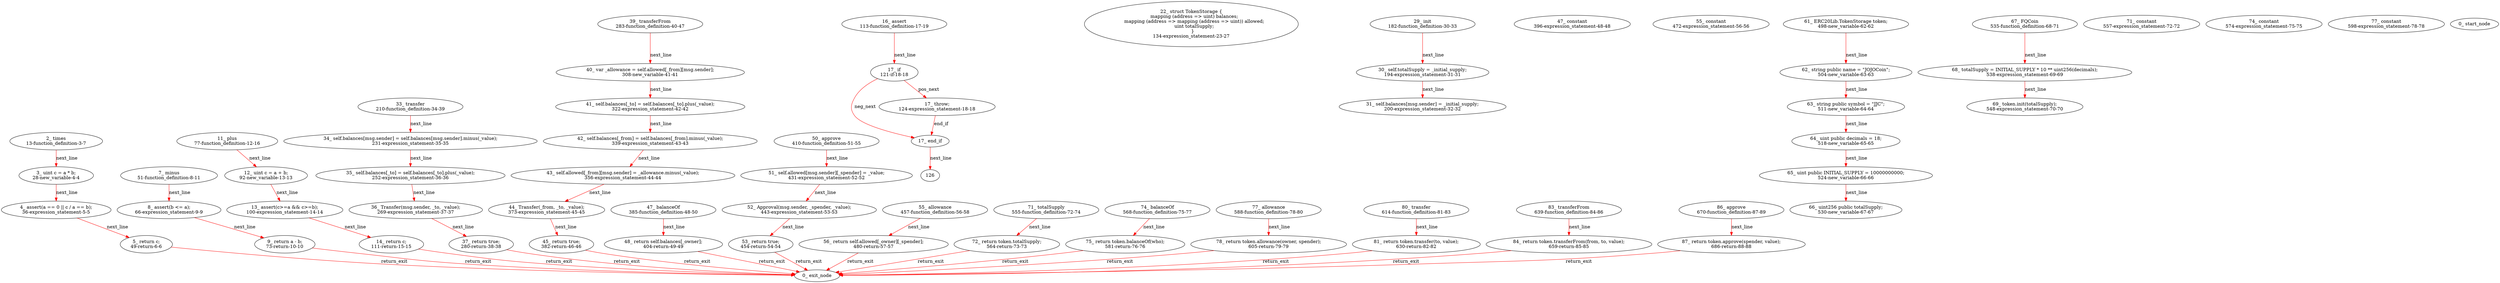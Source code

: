 digraph  {
13 [label="2_ times\n13-function_definition-3-7", type_label=function_definition];
28 [label="3_ uint c = a * b;\n28-new_variable-4-4", type_label=new_variable];
36 [label="4_ assert(a == 0 || c / a == b);\n36-expression_statement-5-5", type_label=expression_statement];
49 [label="5_ return c;\n49-return-6-6", type_label=return];
51 [label="7_ minus\n51-function_definition-8-11", type_label=function_definition];
66 [label="8_ assert(b <= a);\n66-expression_statement-9-9", type_label=expression_statement];
73 [label="9_ return a - b;\n73-return-10-10", type_label=return];
77 [label="11_ plus\n77-function_definition-12-16", type_label=function_definition];
92 [label="12_ uint c = a + b;\n92-new_variable-13-13", type_label=new_variable];
100 [label="13_ assert(c>=a && c>=b);\n100-expression_statement-14-14", type_label=expression_statement];
111 [label="14_ return c;\n111-return-15-15", type_label=return];
113 [label="16_ assert\n113-function_definition-17-19", type_label=function_definition];
121 [label="17_ if\n121-if-18-18", type_label=if];
839 [label="17_ end_if", type_label=end_if];
124 [label="17_ throw;\n124-expression_statement-18-18", type_label=expression_statement];
134 [label="22_ struct TokenStorage {\n    mapping (address => uint) balances;\n    mapping (address => mapping (address => uint)) allowed;\n    uint totalSupply;\n  }\n134-expression_statement-23-27", type_label=expression_statement];
182 [label="29_ init\n182-function_definition-30-33", type_label=function_definition];
194 [label="30_ self.totalSupply = _initial_supply;\n194-expression_statement-31-31", type_label=expression_statement];
200 [label="31_ self.balances[msg.sender] = _initial_supply;\n200-expression_statement-32-32", type_label=expression_statement];
210 [label="33_ transfer\n210-function_definition-34-39", type_label=function_definition];
231 [label="34_ self.balances[msg.sender] = self.balances[msg.sender].minus(_value);\n231-expression_statement-35-35", type_label=expression_statement];
252 [label="35_ self.balances[_to] = self.balances[_to].plus(_value);\n252-expression_statement-36-36", type_label=expression_statement];
269 [label="36_ Transfer(msg.sender, _to, _value);\n269-expression_statement-37-37", type_label=expression_statement];
280 [label="37_ return true;\n280-return-38-38", type_label=return];
283 [label="39_ transferFrom\n283-function_definition-40-47", type_label=function_definition];
308 [label="40_ var _allowance = self.allowed[_from][msg.sender];\n308-new_variable-41-41", type_label=new_variable];
322 [label="41_ self.balances[_to] = self.balances[_to].plus(_value);\n322-expression_statement-42-42", type_label=expression_statement];
339 [label="42_ self.balances[_from] = self.balances[_from].minus(_value);\n339-expression_statement-43-43", type_label=expression_statement];
356 [label="43_ self.allowed[_from][msg.sender] = _allowance.minus(_value);\n356-expression_statement-44-44", type_label=expression_statement];
373 [label="44_ Transfer(_from, _to, _value);\n373-expression_statement-45-45", type_label=expression_statement];
382 [label="45_ return true;\n382-return-46-46", type_label=return];
385 [label="47_ balanceOf\n385-function_definition-48-50", type_label=function_definition];
396 [label="47_ constant\n396-expression_statement-48-48", type_label=expression_statement];
404 [label="48_ return self.balances[_owner];\n404-return-49-49", type_label=return];
410 [label="50_ approve\n410-function_definition-51-55", type_label=function_definition];
431 [label="51_ self.allowed[msg.sender][_spender] = _value;\n431-expression_statement-52-52", type_label=expression_statement];
443 [label="52_ Approval(msg.sender, _spender, _value);\n443-expression_statement-53-53", type_label=expression_statement];
454 [label="53_ return true;\n454-return-54-54", type_label=return];
457 [label="55_ allowance\n457-function_definition-56-58", type_label=function_definition];
472 [label="55_ constant\n472-expression_statement-56-56", type_label=expression_statement];
480 [label="56_ return self.allowed[_owner][_spender];\n480-return-57-57", type_label=return];
498 [label="61_ ERC20Lib.TokenStorage token;\n498-new_variable-62-62", type_label=new_variable];
504 [label="62_ string public name = \"JOJOCoin\";\n504-new_variable-63-63", type_label=new_variable];
511 [label="63_ string public symbol = \"JJC\";\n511-new_variable-64-64", type_label=new_variable];
518 [label="64_ uint public decimals = 18;\n518-new_variable-65-65", type_label=new_variable];
524 [label="65_ uint public INITIAL_SUPPLY = 10000000000;\n524-new_variable-66-66", type_label=new_variable];
530 [label="66_ uint256 public totalSupply;\n530-new_variable-67-67", type_label=new_variable];
535 [label="67_ FQCoin\n535-function_definition-68-71", type_label=function_definition];
538 [label="68_ totalSupply = INITIAL_SUPPLY * 10 ** uint256(decimals);\n538-expression_statement-69-69", type_label=expression_statement];
548 [label="69_ token.init(totalSupply);\n548-expression_statement-70-70", type_label=expression_statement];
555 [label="71_ totalSupply\n555-function_definition-72-74", type_label=function_definition];
557 [label="71_ constant\n557-expression_statement-72-72", type_label=expression_statement];
564 [label="72_ return token.totalSupply;\n564-return-73-73", type_label=return];
568 [label="74_ balanceOf\n568-function_definition-75-77", type_label=function_definition];
574 [label="74_ constant\n574-expression_statement-75-75", type_label=expression_statement];
581 [label="75_ return token.balanceOf(who);\n581-return-76-76", type_label=return];
588 [label="77_ allowance\n588-function_definition-78-80", type_label=function_definition];
598 [label="77_ constant\n598-expression_statement-78-78", type_label=expression_statement];
605 [label="78_ return token.allowance(owner, spender);\n605-return-79-79", type_label=return];
614 [label="80_ transfer\n614-function_definition-81-83", type_label=function_definition];
630 [label="81_ return token.transfer(to, value);\n630-return-82-82", type_label=return];
639 [label="83_ transferFrom\n639-function_definition-84-86", type_label=function_definition];
659 [label="84_ return token.transferFrom(from, to, value);\n659-return-85-85", type_label=return];
670 [label="86_ approve\n670-function_definition-87-89", type_label=function_definition];
686 [label="87_ return token.approve(spender, value);\n686-return-88-88", type_label=return];
1 [label="0_ start_node", type_label=start];
2 [label="0_ exit_node", type_label=exit];
126;
13 -> 28  [color=red, controlflow_type=next_line, edge_type=CFG_edge, key=0, label=next_line];
28 -> 36  [color=red, controlflow_type=next_line, edge_type=CFG_edge, key=0, label=next_line];
36 -> 49  [color=red, controlflow_type=next_line, edge_type=CFG_edge, key=0, label=next_line];
49 -> 2  [color=red, controlflow_type=return_exit, edge_type=CFG_edge, key=0, label=return_exit];
51 -> 66  [color=red, controlflow_type=next_line, edge_type=CFG_edge, key=0, label=next_line];
66 -> 73  [color=red, controlflow_type=next_line, edge_type=CFG_edge, key=0, label=next_line];
73 -> 2  [color=red, controlflow_type=return_exit, edge_type=CFG_edge, key=0, label=return_exit];
77 -> 92  [color=red, controlflow_type=next_line, edge_type=CFG_edge, key=0, label=next_line];
92 -> 100  [color=red, controlflow_type=next_line, edge_type=CFG_edge, key=0, label=next_line];
100 -> 111  [color=red, controlflow_type=next_line, edge_type=CFG_edge, key=0, label=next_line];
111 -> 2  [color=red, controlflow_type=return_exit, edge_type=CFG_edge, key=0, label=return_exit];
113 -> 121  [color=red, controlflow_type=next_line, edge_type=CFG_edge, key=0, label=next_line];
121 -> 124  [color=red, controlflow_type=pos_next, edge_type=CFG_edge, key=0, label=pos_next];
121 -> 839  [color=red, controlflow_type=neg_next, edge_type=CFG_edge, key=0, label=neg_next];
839 -> 126  [color=red, controlflow_type=next_line, edge_type=CFG_edge, key=0, label=next_line];
124 -> 839  [color=red, controlflow_type=end_if, edge_type=CFG_edge, key=0, label=end_if];
182 -> 194  [color=red, controlflow_type=next_line, edge_type=CFG_edge, key=0, label=next_line];
194 -> 200  [color=red, controlflow_type=next_line, edge_type=CFG_edge, key=0, label=next_line];
210 -> 231  [color=red, controlflow_type=next_line, edge_type=CFG_edge, key=0, label=next_line];
231 -> 252  [color=red, controlflow_type=next_line, edge_type=CFG_edge, key=0, label=next_line];
252 -> 269  [color=red, controlflow_type=next_line, edge_type=CFG_edge, key=0, label=next_line];
269 -> 280  [color=red, controlflow_type=next_line, edge_type=CFG_edge, key=0, label=next_line];
280 -> 2  [color=red, controlflow_type=return_exit, edge_type=CFG_edge, key=0, label=return_exit];
283 -> 308  [color=red, controlflow_type=next_line, edge_type=CFG_edge, key=0, label=next_line];
308 -> 322  [color=red, controlflow_type=next_line, edge_type=CFG_edge, key=0, label=next_line];
322 -> 339  [color=red, controlflow_type=next_line, edge_type=CFG_edge, key=0, label=next_line];
339 -> 356  [color=red, controlflow_type=next_line, edge_type=CFG_edge, key=0, label=next_line];
356 -> 373  [color=red, controlflow_type=next_line, edge_type=CFG_edge, key=0, label=next_line];
373 -> 382  [color=red, controlflow_type=next_line, edge_type=CFG_edge, key=0, label=next_line];
382 -> 2  [color=red, controlflow_type=return_exit, edge_type=CFG_edge, key=0, label=return_exit];
385 -> 404  [color=red, controlflow_type=next_line, edge_type=CFG_edge, key=0, label=next_line];
404 -> 2  [color=red, controlflow_type=return_exit, edge_type=CFG_edge, key=0, label=return_exit];
410 -> 431  [color=red, controlflow_type=next_line, edge_type=CFG_edge, key=0, label=next_line];
431 -> 443  [color=red, controlflow_type=next_line, edge_type=CFG_edge, key=0, label=next_line];
443 -> 454  [color=red, controlflow_type=next_line, edge_type=CFG_edge, key=0, label=next_line];
454 -> 2  [color=red, controlflow_type=return_exit, edge_type=CFG_edge, key=0, label=return_exit];
457 -> 480  [color=red, controlflow_type=next_line, edge_type=CFG_edge, key=0, label=next_line];
480 -> 2  [color=red, controlflow_type=return_exit, edge_type=CFG_edge, key=0, label=return_exit];
498 -> 504  [color=red, controlflow_type=next_line, edge_type=CFG_edge, key=0, label=next_line];
504 -> 511  [color=red, controlflow_type=next_line, edge_type=CFG_edge, key=0, label=next_line];
511 -> 518  [color=red, controlflow_type=next_line, edge_type=CFG_edge, key=0, label=next_line];
518 -> 524  [color=red, controlflow_type=next_line, edge_type=CFG_edge, key=0, label=next_line];
524 -> 530  [color=red, controlflow_type=next_line, edge_type=CFG_edge, key=0, label=next_line];
535 -> 538  [color=red, controlflow_type=next_line, edge_type=CFG_edge, key=0, label=next_line];
538 -> 548  [color=red, controlflow_type=next_line, edge_type=CFG_edge, key=0, label=next_line];
555 -> 564  [color=red, controlflow_type=next_line, edge_type=CFG_edge, key=0, label=next_line];
564 -> 2  [color=red, controlflow_type=return_exit, edge_type=CFG_edge, key=0, label=return_exit];
568 -> 581  [color=red, controlflow_type=next_line, edge_type=CFG_edge, key=0, label=next_line];
581 -> 2  [color=red, controlflow_type=return_exit, edge_type=CFG_edge, key=0, label=return_exit];
588 -> 605  [color=red, controlflow_type=next_line, edge_type=CFG_edge, key=0, label=next_line];
605 -> 2  [color=red, controlflow_type=return_exit, edge_type=CFG_edge, key=0, label=return_exit];
614 -> 630  [color=red, controlflow_type=next_line, edge_type=CFG_edge, key=0, label=next_line];
630 -> 2  [color=red, controlflow_type=return_exit, edge_type=CFG_edge, key=0, label=return_exit];
639 -> 659  [color=red, controlflow_type=next_line, edge_type=CFG_edge, key=0, label=next_line];
659 -> 2  [color=red, controlflow_type=return_exit, edge_type=CFG_edge, key=0, label=return_exit];
670 -> 686  [color=red, controlflow_type=next_line, edge_type=CFG_edge, key=0, label=next_line];
686 -> 2  [color=red, controlflow_type=return_exit, edge_type=CFG_edge, key=0, label=return_exit];
}
